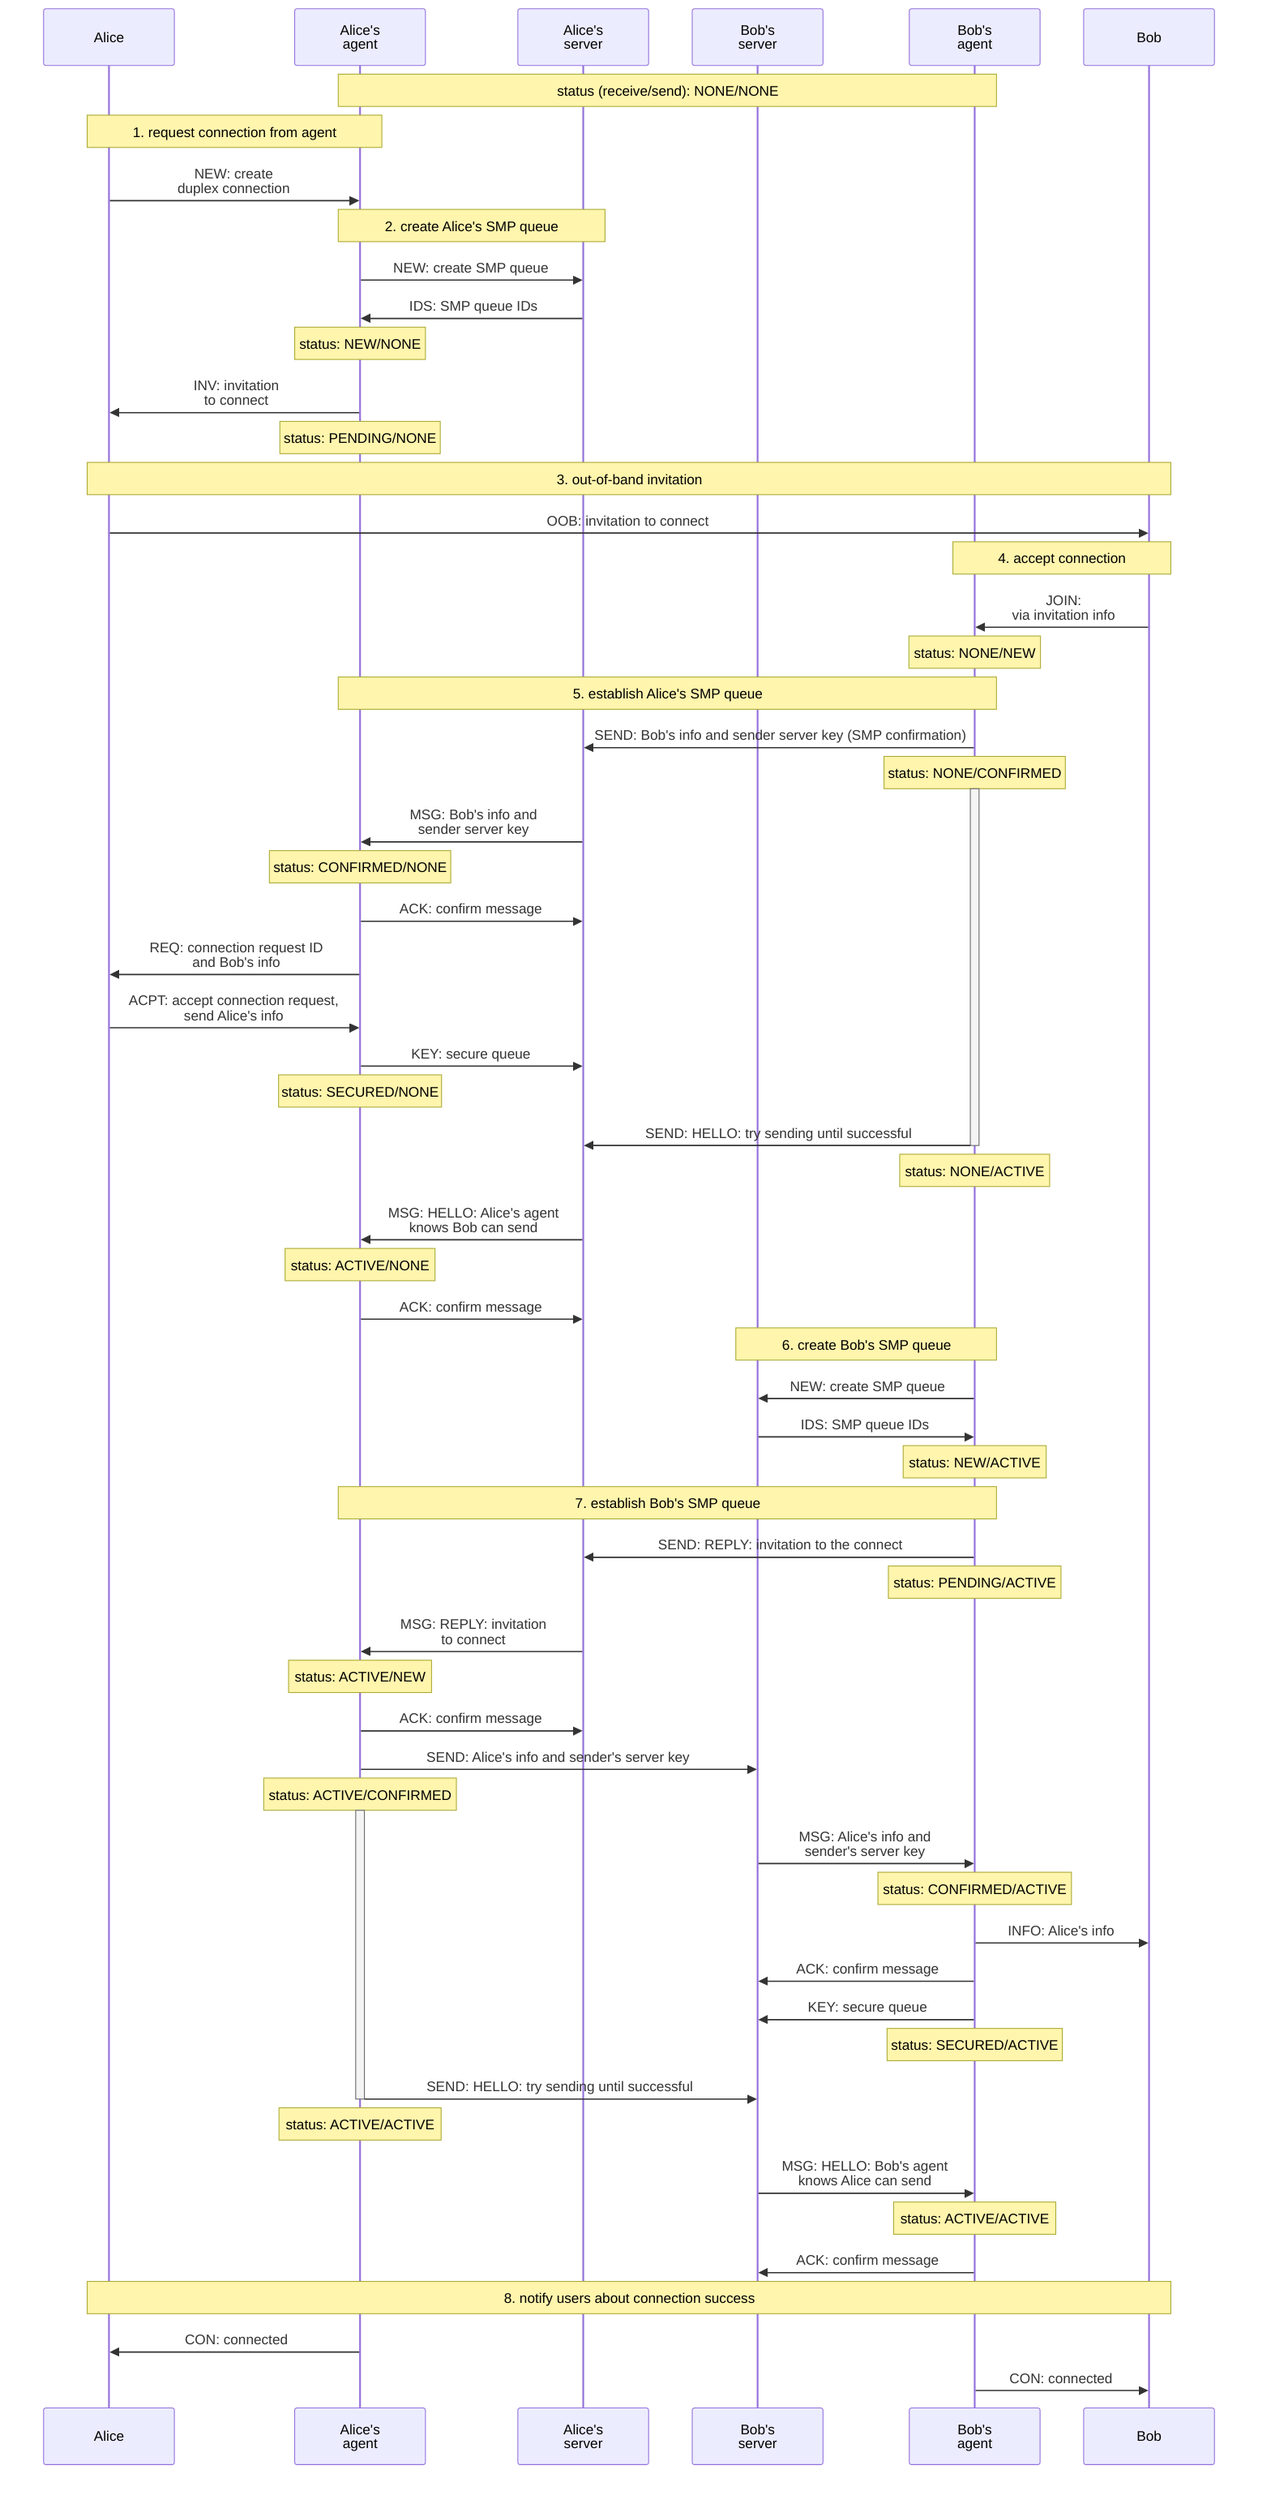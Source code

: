 sequenceDiagram
  participant A as Alice
  participant AA as Alice's<br>agent
  participant AS as Alice's<br>server
  participant BS as Bob's<br>server
  participant BA as Bob's<br>agent
  participant B as Bob

  note over AA, BA: status (receive/send): NONE/NONE

  note over A, AA: 1. request connection from agent
  A ->> AA: NEW: create<br>duplex connection
 
  note over AA, AS: 2. create Alice's SMP queue
  AA ->> AS: NEW: create SMP queue
  AS ->> AA: IDS: SMP queue IDs
  note over AA: status: NEW/NONE

  AA ->> A: INV: invitation<br>to connect
  note over AA: status: PENDING/NONE

  note over A, B: 3. out-of-band invitation
  A ->> B: OOB: invitation to connect

  note over BA, B: 4. accept connection
  B ->> BA: JOIN:<br>via invitation info
  note over BA: status: NONE/NEW

  note over BA, AA: 5. establish Alice's SMP queue
  BA ->> AS: SEND: Bob's info and sender server key (SMP confirmation)
  note over BA: status: NONE/CONFIRMED
  activate BA
  AS ->> AA: MSG: Bob's info and<br>sender server key
  note over AA: status: CONFIRMED/NONE
  AA ->> AS: ACK: confirm message
  AA ->> A: REQ: connection request ID<br>and Bob's info
  A ->> AA: ACPT: accept connection request,<br>send Alice's info
  AA ->> AS: KEY: secure queue
  note over AA: status: SECURED/NONE

  BA ->> AS: SEND: HELLO: try sending until successful
  deactivate BA
  note over BA: status: NONE/ACTIVE
  AS ->> AA: MSG: HELLO: Alice's agent<br>knows Bob can send
  note over AA: status: ACTIVE/NONE
  AA ->> AS: ACK: confirm message

  note over BA, BS: 6. create Bob's SMP queue
  BA ->> BS: NEW: create SMP queue
  BS ->> BA: IDS: SMP queue IDs
  note over BA: status: NEW/ACTIVE

  note over AA, BA: 7. establish Bob's SMP queue
  BA ->> AS: SEND: REPLY: invitation to the connect
  note over BA: status: PENDING/ACTIVE
  AS ->> AA: MSG: REPLY: invitation<br>to connect
  note over AA: status: ACTIVE/NEW
  AA ->> AS: ACK: confirm message

  AA ->> BS: SEND: Alice's info and sender's server key
  note over AA: status: ACTIVE/CONFIRMED
  activate AA
  BS ->> BA: MSG: Alice's info and<br>sender's server key
  note over BA: status: CONFIRMED/ACTIVE
  BA ->> B: INFO: Alice's info
  BA ->> BS: ACK: confirm message
  BA ->> BS: KEY: secure queue
  note over BA: status: SECURED/ACTIVE

  AA ->> BS: SEND: HELLO: try sending until successful
  deactivate AA
  note over AA: status: ACTIVE/ACTIVE
  BS ->> BA: MSG: HELLO: Bob's agent<br>knows Alice can send
  note over BA: status: ACTIVE/ACTIVE
  BA ->> BS: ACK: confirm message

  note over A, B: 8. notify users about connection success
  AA ->> A: CON: connected
  BA ->> B: CON: connected